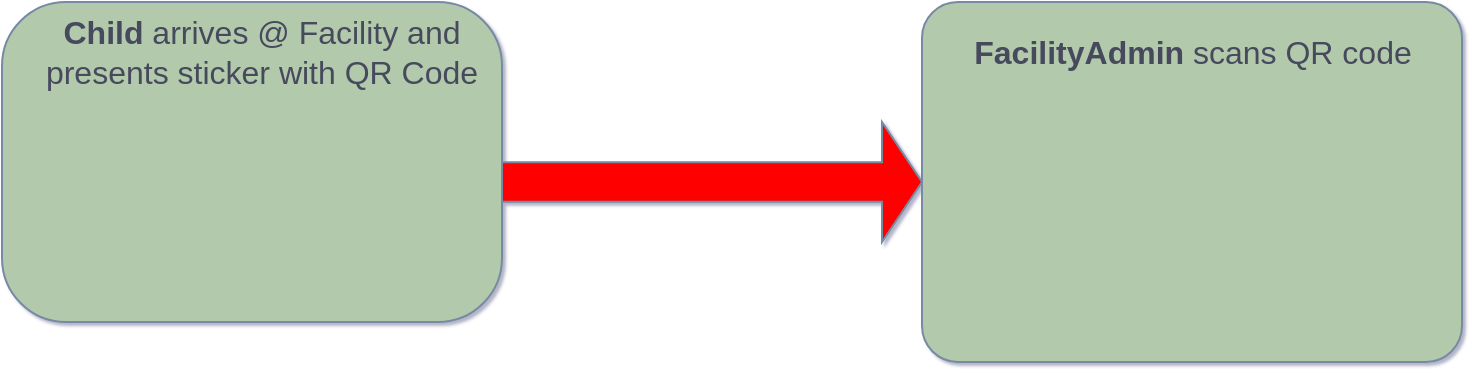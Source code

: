 <mxfile version="24.8.0">
  <diagram name="Page-1" id="2YBvvXClWsGukQMizWep">
    <mxGraphModel dx="1014" dy="1607" grid="1" gridSize="10" guides="1" tooltips="1" connect="1" arrows="1" fold="1" page="1" pageScale="1" pageWidth="850" pageHeight="1100" background="none" math="0" shadow="1">
      <root>
        <mxCell id="0" />
        <mxCell id="1" parent="0" />
        <mxCell id="j1AKYiDhO9O144jNQtt7-23" value="" style="rounded=1;arcSize=10;whiteSpace=wrap;html=1;align=center;strokeColor=#788AA3;fontColor=#46495D;fillColor=#B2C9AB;" vertex="1" parent="1">
          <mxGeometry x="510" y="-1090" width="270" height="180" as="geometry" />
        </mxCell>
        <mxCell id="j1AKYiDhO9O144jNQtt7-19" value="" style="rounded=1;arcSize=20;whiteSpace=wrap;html=1;align=center;strokeColor=#788AA3;fontColor=#46495D;fillColor=#B2C9AB;" vertex="1" parent="1">
          <mxGeometry x="50" y="-1090" width="250" height="160" as="geometry" />
        </mxCell>
        <mxCell id="j1AKYiDhO9O144jNQtt7-16" value="" style="shape=image;imageAspect=0;aspect=fixed;verticalLabelPosition=bottom;verticalAlign=top;strokeColor=#788AA3;fontColor=#46495D;fillColor=#B2C9AB;image=https://github.com/brijUser2/brijuser2.github.io/blob/main/ccFam/assets/Scan-qr-code.png?raw=true;" vertex="1" parent="1">
          <mxGeometry x="589.62" y="-1040" width="94.94" height="120" as="geometry" />
        </mxCell>
        <mxCell id="j1AKYiDhO9O144jNQtt7-18" value="&lt;b&gt;Child&lt;/b&gt; arrives @ Facility and presents sticker with QR Code" style="text;strokeColor=none;align=center;fillColor=none;html=1;verticalAlign=middle;whiteSpace=wrap;rounded=0;fontSize=16;fontColor=#46495D;" vertex="1" parent="1">
          <mxGeometry x="70" y="-1080" width="220" height="30" as="geometry" />
        </mxCell>
        <mxCell id="j1AKYiDhO9O144jNQtt7-24" value="&lt;b&gt;FacilityAdmin&lt;/b&gt;&amp;nbsp;scans QR code" style="text;strokeColor=none;align=center;fillColor=none;html=1;verticalAlign=middle;whiteSpace=wrap;rounded=0;fontSize=16;fontColor=#46495D;" vertex="1" parent="1">
          <mxGeometry x="527.5" y="-1080" width="235" height="30" as="geometry" />
        </mxCell>
        <mxCell id="j1AKYiDhO9O144jNQtt7-25" value="" style="html=1;shadow=0;dashed=0;align=center;verticalAlign=middle;shape=mxgraph.arrows2.arrow;dy=0.67;dx=20;notch=0;strokeColor=#788AA3;fontColor=#46495D;fillColor=red;" vertex="1" parent="1">
          <mxGeometry x="300" y="-1030" width="210" height="60" as="geometry" />
        </mxCell>
        <mxCell id="j1AKYiDhO9O144jNQtt7-26" value="" style="shape=image;imageAspect=0;aspect=fixed;verticalLabelPosition=bottom;verticalAlign=top;strokeColor=#788AA3;fontColor=#46495D;fillColor=#B2C9AB;image=https://github.com/brijUser2/brijuser2.github.io/blob/main/ccFam/assets/exampleQRCodeWithLogo.png?raw=true;" vertex="1" parent="1">
          <mxGeometry x="125" y="-1040" width="100" height="100" as="geometry" />
        </mxCell>
      </root>
    </mxGraphModel>
  </diagram>
</mxfile>

